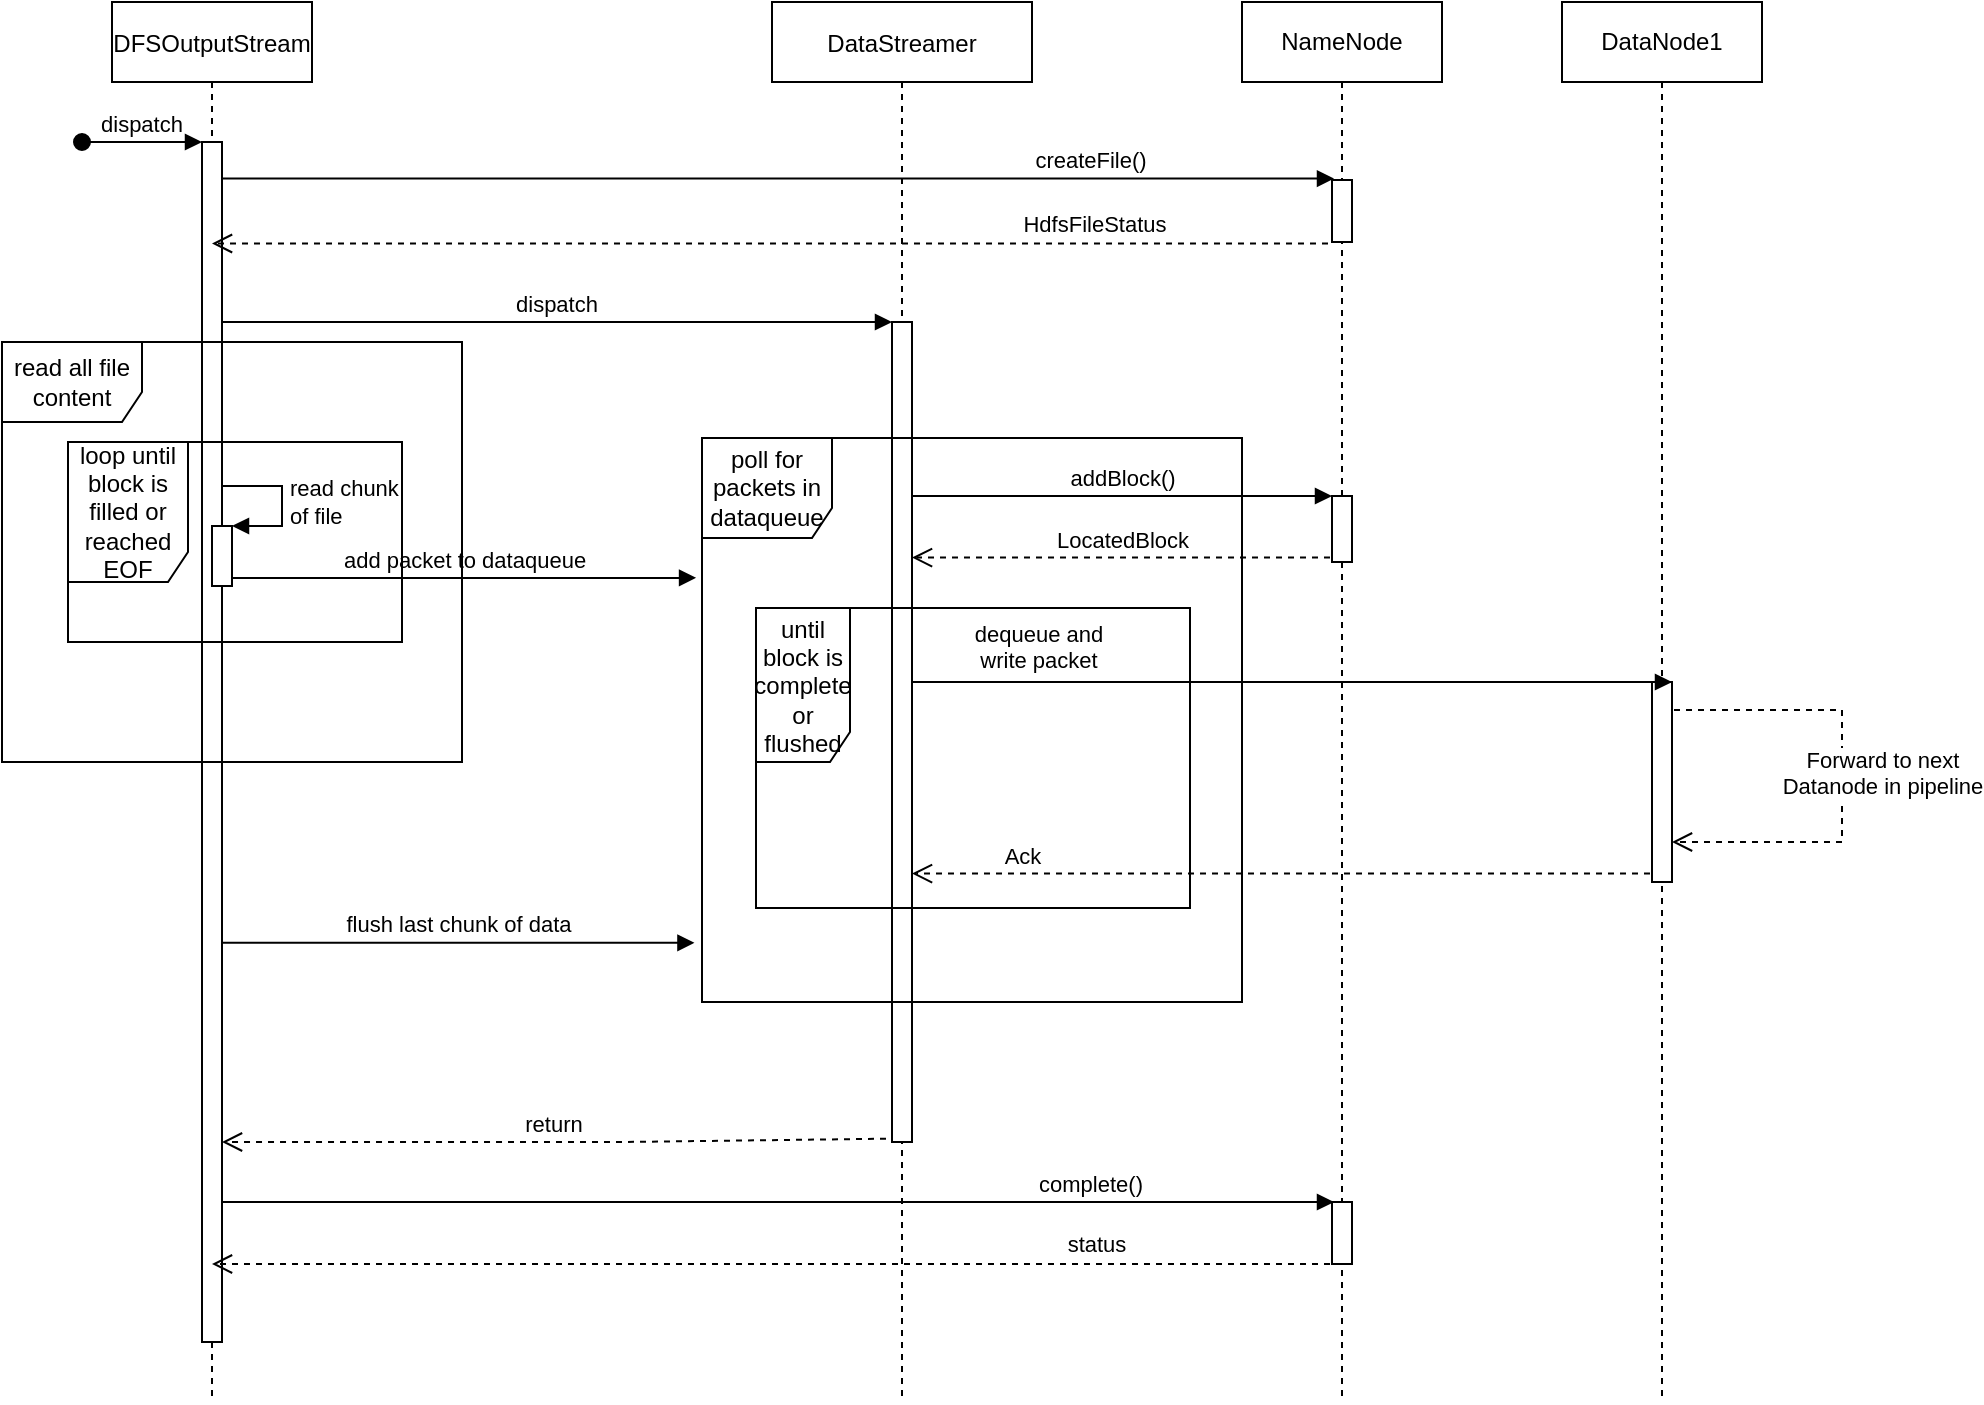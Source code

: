 <mxfile version="17.4.2" type="device"><diagram id="kgpKYQtTHZ0yAKxKKP6v" name="Page-1"><mxGraphModel dx="1955" dy="1033" grid="1" gridSize="10" guides="1" tooltips="1" connect="1" arrows="1" fold="1" page="1" pageScale="1" pageWidth="850" pageHeight="1100" math="0" shadow="0"><root><mxCell id="0"/><mxCell id="1" parent="0"/><mxCell id="3nuBFxr9cyL0pnOWT2aG-1" value="DFSOutputStream" style="shape=umlLifeline;perimeter=lifelinePerimeter;container=1;collapsible=0;recursiveResize=0;rounded=0;shadow=0;strokeWidth=1;" parent="1" vertex="1"><mxGeometry x="115" y="80" width="100" height="700" as="geometry"/></mxCell><mxCell id="3nuBFxr9cyL0pnOWT2aG-2" value="" style="points=[];perimeter=orthogonalPerimeter;rounded=0;shadow=0;strokeWidth=1;" parent="3nuBFxr9cyL0pnOWT2aG-1" vertex="1"><mxGeometry x="45" y="70" width="10" height="600" as="geometry"/></mxCell><mxCell id="3nuBFxr9cyL0pnOWT2aG-3" value="dispatch" style="verticalAlign=bottom;startArrow=oval;endArrow=block;startSize=8;shadow=0;strokeWidth=1;" parent="3nuBFxr9cyL0pnOWT2aG-1" target="3nuBFxr9cyL0pnOWT2aG-2" edge="1"><mxGeometry relative="1" as="geometry"><mxPoint x="-15" y="70" as="sourcePoint"/></mxGeometry></mxCell><mxCell id="iNBSF-pGzV9KzJ6_cNPa-21" value="" style="html=1;points=[];perimeter=orthogonalPerimeter;" parent="3nuBFxr9cyL0pnOWT2aG-1" vertex="1"><mxGeometry x="50" y="262" width="10" height="30" as="geometry"/></mxCell><mxCell id="iNBSF-pGzV9KzJ6_cNPa-22" value="&lt;span style=&quot;text-align: center&quot;&gt;read chunk&lt;/span&gt;&lt;br style=&quot;text-align: center&quot;&gt;&lt;span style=&quot;text-align: center&quot;&gt;of file&lt;/span&gt;" style="edgeStyle=orthogonalEdgeStyle;html=1;align=left;spacingLeft=2;endArrow=block;rounded=0;entryX=1;entryY=0;" parent="3nuBFxr9cyL0pnOWT2aG-1" target="iNBSF-pGzV9KzJ6_cNPa-21" edge="1"><mxGeometry relative="1" as="geometry"><mxPoint x="55" y="242" as="sourcePoint"/><Array as="points"><mxPoint x="85" y="242"/></Array></mxGeometry></mxCell><mxCell id="3nuBFxr9cyL0pnOWT2aG-5" value="DataStreamer" style="shape=umlLifeline;perimeter=lifelinePerimeter;container=1;collapsible=0;recursiveResize=0;rounded=0;shadow=0;strokeWidth=1;" parent="1" vertex="1"><mxGeometry x="445" y="80" width="130" height="700" as="geometry"/></mxCell><mxCell id="3nuBFxr9cyL0pnOWT2aG-6" value="" style="points=[];perimeter=orthogonalPerimeter;rounded=0;shadow=0;strokeWidth=1;" parent="3nuBFxr9cyL0pnOWT2aG-5" vertex="1"><mxGeometry x="60" y="160" width="10" height="410" as="geometry"/></mxCell><mxCell id="3nuBFxr9cyL0pnOWT2aG-7" value="return" style="verticalAlign=bottom;endArrow=open;dashed=1;endSize=8;exitX=-0.3;exitY=0.996;shadow=0;strokeWidth=1;exitDx=0;exitDy=0;exitPerimeter=0;" parent="1" source="3nuBFxr9cyL0pnOWT2aG-6" target="3nuBFxr9cyL0pnOWT2aG-2" edge="1"><mxGeometry relative="1" as="geometry"><mxPoint x="270" y="236" as="targetPoint"/><Array as="points"><mxPoint x="370" y="650"/></Array></mxGeometry></mxCell><mxCell id="3nuBFxr9cyL0pnOWT2aG-8" value="dispatch" style="verticalAlign=bottom;endArrow=block;entryX=0;entryY=0;shadow=0;strokeWidth=1;" parent="1" source="3nuBFxr9cyL0pnOWT2aG-2" target="3nuBFxr9cyL0pnOWT2aG-6" edge="1"><mxGeometry relative="1" as="geometry"><mxPoint x="270" y="160" as="sourcePoint"/></mxGeometry></mxCell><mxCell id="iNBSF-pGzV9KzJ6_cNPa-1" value="NameNode" style="shape=umlLifeline;perimeter=lifelinePerimeter;whiteSpace=wrap;html=1;container=1;collapsible=0;recursiveResize=0;outlineConnect=0;" parent="1" vertex="1"><mxGeometry x="680" y="80" width="100" height="700" as="geometry"/></mxCell><mxCell id="iNBSF-pGzV9KzJ6_cNPa-6" value="" style="html=1;points=[];perimeter=orthogonalPerimeter;" parent="iNBSF-pGzV9KzJ6_cNPa-1" vertex="1"><mxGeometry x="45" y="89" width="10" height="31" as="geometry"/></mxCell><mxCell id="iNBSF-pGzV9KzJ6_cNPa-9" value="" style="html=1;points=[];perimeter=orthogonalPerimeter;" parent="iNBSF-pGzV9KzJ6_cNPa-1" vertex="1"><mxGeometry x="45" y="600" width="10" height="31" as="geometry"/></mxCell><mxCell id="iNBSF-pGzV9KzJ6_cNPa-28" value="" style="html=1;points=[];perimeter=orthogonalPerimeter;" parent="iNBSF-pGzV9KzJ6_cNPa-1" vertex="1"><mxGeometry x="45" y="247" width="10" height="33" as="geometry"/></mxCell><mxCell id="iNBSF-pGzV9KzJ6_cNPa-2" value="DataNode1" style="shape=umlLifeline;perimeter=lifelinePerimeter;whiteSpace=wrap;html=1;container=1;collapsible=0;recursiveResize=0;outlineConnect=0;" parent="1" vertex="1"><mxGeometry x="840" y="80" width="100" height="700" as="geometry"/></mxCell><mxCell id="iNBSF-pGzV9KzJ6_cNPa-37" value="" style="html=1;points=[];perimeter=orthogonalPerimeter;" parent="iNBSF-pGzV9KzJ6_cNPa-2" vertex="1"><mxGeometry x="45" y="340" width="10" height="100" as="geometry"/></mxCell><mxCell id="iNBSF-pGzV9KzJ6_cNPa-52" value="Forward to next&lt;br&gt;Datanode in pipeline" style="html=1;verticalAlign=bottom;endArrow=open;dashed=1;endSize=8;rounded=0;exitX=1.1;exitY=0.14;exitDx=0;exitDy=0;exitPerimeter=0;" parent="iNBSF-pGzV9KzJ6_cNPa-2" source="iNBSF-pGzV9KzJ6_cNPa-37" target="iNBSF-pGzV9KzJ6_cNPa-37" edge="1"><mxGeometry x="0.109" y="20" relative="1" as="geometry"><mxPoint x="235" y="496" as="targetPoint"/><mxPoint x="250" y="430" as="sourcePoint"/><Array as="points"><mxPoint x="140" y="354"/><mxPoint x="140" y="420"/></Array><mxPoint as="offset"/></mxGeometry></mxCell><mxCell id="iNBSF-pGzV9KzJ6_cNPa-7" value="createFile()" style="html=1;verticalAlign=bottom;endArrow=block;rounded=0;entryX=0.1;entryY=-0.024;entryDx=0;entryDy=0;entryPerimeter=0;" parent="1" source="3nuBFxr9cyL0pnOWT2aG-2" target="iNBSF-pGzV9KzJ6_cNPa-6" edge="1"><mxGeometry x="0.561" relative="1" as="geometry"><mxPoint x="585" y="169" as="sourcePoint"/><mxPoint x="450" y="170" as="targetPoint"/><mxPoint as="offset"/></mxGeometry></mxCell><mxCell id="iNBSF-pGzV9KzJ6_cNPa-8" value="HdfsFileStatus" style="html=1;verticalAlign=bottom;endArrow=open;dashed=1;endSize=8;rounded=0;exitX=-0.2;exitY=1.024;exitDx=0;exitDy=0;exitPerimeter=0;" parent="1" source="iNBSF-pGzV9KzJ6_cNPa-6" target="3nuBFxr9cyL0pnOWT2aG-1" edge="1"><mxGeometry x="-0.581" y="-1" relative="1" as="geometry"><mxPoint x="585" y="226" as="targetPoint"/><mxPoint x="410" y="220" as="sourcePoint"/><mxPoint as="offset"/></mxGeometry></mxCell><mxCell id="iNBSF-pGzV9KzJ6_cNPa-10" value="complete()" style="html=1;verticalAlign=bottom;endArrow=block;rounded=0;entryX=0.1;entryY=0;entryDx=0;entryDy=0;entryPerimeter=0;" parent="1" source="3nuBFxr9cyL0pnOWT2aG-2" target="iNBSF-pGzV9KzJ6_cNPa-9" edge="1"><mxGeometry x="0.561" relative="1" as="geometry"><mxPoint x="140" y="890.78" as="sourcePoint"/><mxPoint x="486" y="889.996" as="targetPoint"/><mxPoint as="offset"/></mxGeometry></mxCell><mxCell id="iNBSF-pGzV9KzJ6_cNPa-11" value="status" style="html=1;verticalAlign=bottom;endArrow=open;dashed=1;endSize=8;rounded=0;exitX=-0.1;exitY=1;exitDx=0;exitDy=0;exitPerimeter=0;" parent="1" source="iNBSF-pGzV9KzJ6_cNPa-9" target="3nuBFxr9cyL0pnOWT2aG-1" edge="1"><mxGeometry x="-0.581" y="-1" relative="1" as="geometry"><mxPoint x="121.5" y="870.004" as="targetPoint"/><mxPoint x="470" y="870.004" as="sourcePoint"/><mxPoint as="offset"/></mxGeometry></mxCell><mxCell id="iNBSF-pGzV9KzJ6_cNPa-15" value="add packet to dataqueue" style="html=1;verticalAlign=bottom;endArrow=block;rounded=0;exitX=1;exitY=0.867;exitDx=0;exitDy=0;exitPerimeter=0;entryX=-0.011;entryY=0.248;entryDx=0;entryDy=0;entryPerimeter=0;" parent="1" source="iNBSF-pGzV9KzJ6_cNPa-21" target="iNBSF-pGzV9KzJ6_cNPa-41" edge="1"><mxGeometry width="80" relative="1" as="geometry"><mxPoint x="210" y="340" as="sourcePoint"/><mxPoint x="360" y="368" as="targetPoint"/></mxGeometry></mxCell><mxCell id="iNBSF-pGzV9KzJ6_cNPa-23" value="loop until block is filled or reached EOF" style="shape=umlFrame;whiteSpace=wrap;html=1;width=60;height=70;" parent="1" vertex="1"><mxGeometry x="93" y="300" width="167" height="100" as="geometry"/></mxCell><mxCell id="iNBSF-pGzV9KzJ6_cNPa-27" value="until block is complete&lt;br&gt;or flushed" style="shape=umlFrame;whiteSpace=wrap;html=1;width=47;height=77;" parent="1" vertex="1"><mxGeometry x="437" y="383" width="217" height="150" as="geometry"/></mxCell><mxCell id="iNBSF-pGzV9KzJ6_cNPa-29" value="addBlock()" style="html=1;verticalAlign=bottom;endArrow=block;entryX=0;entryY=0;rounded=0;entryDx=0;entryDy=0;entryPerimeter=0;" parent="1" source="3nuBFxr9cyL0pnOWT2aG-6" target="iNBSF-pGzV9KzJ6_cNPa-28" edge="1"><mxGeometry relative="1" as="geometry"><mxPoint x="795" y="327" as="sourcePoint"/></mxGeometry></mxCell><mxCell id="iNBSF-pGzV9KzJ6_cNPa-30" value="LocatedBlock" style="html=1;verticalAlign=bottom;endArrow=open;dashed=1;endSize=8;exitX=-0.1;exitY=0.933;rounded=0;exitDx=0;exitDy=0;exitPerimeter=0;" parent="1" source="iNBSF-pGzV9KzJ6_cNPa-28" target="3nuBFxr9cyL0pnOWT2aG-6" edge="1"><mxGeometry relative="1" as="geometry"><mxPoint x="795" y="384" as="targetPoint"/></mxGeometry></mxCell><mxCell id="iNBSF-pGzV9KzJ6_cNPa-38" value="dequeue and&lt;br&gt;write packet" style="html=1;verticalAlign=bottom;endArrow=block;entryX=1;entryY=0;rounded=0;" parent="1" source="3nuBFxr9cyL0pnOWT2aG-6" target="iNBSF-pGzV9KzJ6_cNPa-37" edge="1"><mxGeometry x="-0.671" y="2" relative="1" as="geometry"><mxPoint x="1155" y="490" as="sourcePoint"/><mxPoint as="offset"/></mxGeometry></mxCell><mxCell id="iNBSF-pGzV9KzJ6_cNPa-39" value="Ack" style="html=1;verticalAlign=bottom;endArrow=open;dashed=1;endSize=8;exitX=-0.1;exitY=0.958;rounded=0;exitDx=0;exitDy=0;exitPerimeter=0;" parent="1" source="iNBSF-pGzV9KzJ6_cNPa-37" target="3nuBFxr9cyL0pnOWT2aG-6" edge="1"><mxGeometry x="0.704" relative="1" as="geometry"><mxPoint x="1155" y="547" as="targetPoint"/><mxPoint as="offset"/></mxGeometry></mxCell><mxCell id="iNBSF-pGzV9KzJ6_cNPa-41" value="poll for packets in dataqueue" style="shape=umlFrame;whiteSpace=wrap;html=1;width=65;height=50;" parent="1" vertex="1"><mxGeometry x="410" y="298" width="270" height="282" as="geometry"/></mxCell><mxCell id="iNBSF-pGzV9KzJ6_cNPa-42" value="read all file content" style="shape=umlFrame;whiteSpace=wrap;html=1;width=70;height=40;" parent="1" vertex="1"><mxGeometry x="60" y="250" width="230" height="210" as="geometry"/></mxCell><mxCell id="iNBSF-pGzV9KzJ6_cNPa-43" value="flush last chunk of data" style="html=1;verticalAlign=bottom;endArrow=block;rounded=0;entryX=-0.014;entryY=0.895;entryDx=0;entryDy=0;entryPerimeter=0;" parent="1" source="3nuBFxr9cyL0pnOWT2aG-2" target="iNBSF-pGzV9KzJ6_cNPa-41" edge="1"><mxGeometry width="80" relative="1" as="geometry"><mxPoint x="210" y="600" as="sourcePoint"/><mxPoint x="290" y="600" as="targetPoint"/></mxGeometry></mxCell></root></mxGraphModel></diagram></mxfile>
